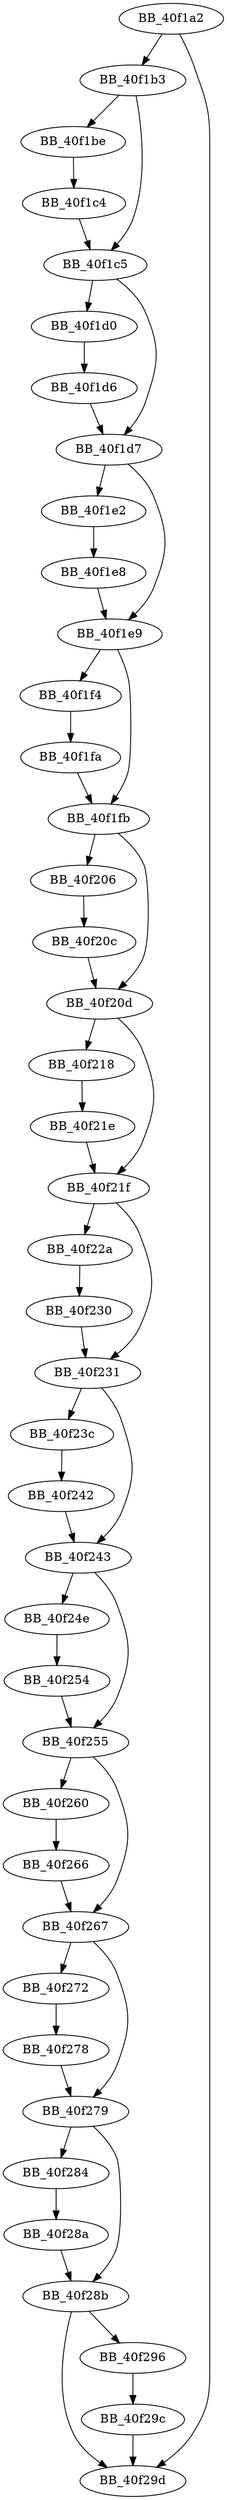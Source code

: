 DiGraph ___free_lconv_mon{
BB_40f1a2->BB_40f1b3
BB_40f1a2->BB_40f29d
BB_40f1b3->BB_40f1be
BB_40f1b3->BB_40f1c5
BB_40f1be->BB_40f1c4
BB_40f1c4->BB_40f1c5
BB_40f1c5->BB_40f1d0
BB_40f1c5->BB_40f1d7
BB_40f1d0->BB_40f1d6
BB_40f1d6->BB_40f1d7
BB_40f1d7->BB_40f1e2
BB_40f1d7->BB_40f1e9
BB_40f1e2->BB_40f1e8
BB_40f1e8->BB_40f1e9
BB_40f1e9->BB_40f1f4
BB_40f1e9->BB_40f1fb
BB_40f1f4->BB_40f1fa
BB_40f1fa->BB_40f1fb
BB_40f1fb->BB_40f206
BB_40f1fb->BB_40f20d
BB_40f206->BB_40f20c
BB_40f20c->BB_40f20d
BB_40f20d->BB_40f218
BB_40f20d->BB_40f21f
BB_40f218->BB_40f21e
BB_40f21e->BB_40f21f
BB_40f21f->BB_40f22a
BB_40f21f->BB_40f231
BB_40f22a->BB_40f230
BB_40f230->BB_40f231
BB_40f231->BB_40f23c
BB_40f231->BB_40f243
BB_40f23c->BB_40f242
BB_40f242->BB_40f243
BB_40f243->BB_40f24e
BB_40f243->BB_40f255
BB_40f24e->BB_40f254
BB_40f254->BB_40f255
BB_40f255->BB_40f260
BB_40f255->BB_40f267
BB_40f260->BB_40f266
BB_40f266->BB_40f267
BB_40f267->BB_40f272
BB_40f267->BB_40f279
BB_40f272->BB_40f278
BB_40f278->BB_40f279
BB_40f279->BB_40f284
BB_40f279->BB_40f28b
BB_40f284->BB_40f28a
BB_40f28a->BB_40f28b
BB_40f28b->BB_40f296
BB_40f28b->BB_40f29d
BB_40f296->BB_40f29c
BB_40f29c->BB_40f29d
}
